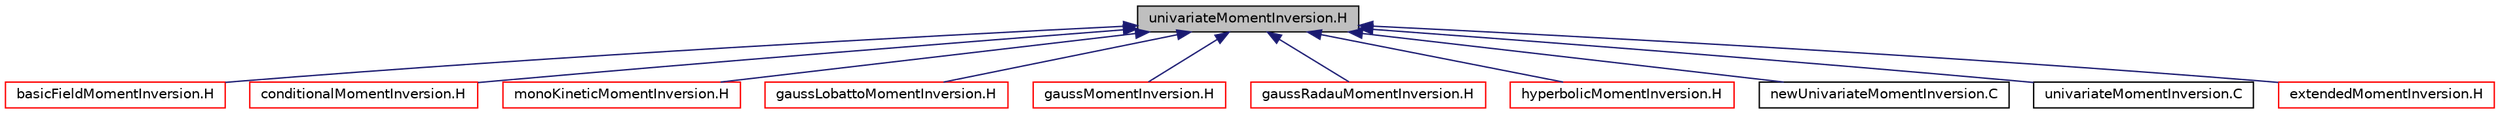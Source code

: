 digraph "univariateMomentInversion.H"
{
  bgcolor="transparent";
  edge [fontname="Helvetica",fontsize="10",labelfontname="Helvetica",labelfontsize="10"];
  node [fontname="Helvetica",fontsize="10",shape=record];
  Node15 [label="univariateMomentInversion.H",height=0.2,width=0.4,color="black", fillcolor="grey75", style="filled", fontcolor="black"];
  Node15 -> Node16 [dir="back",color="midnightblue",fontsize="10",style="solid",fontname="Helvetica"];
  Node16 [label="basicFieldMomentInversion.H",height=0.2,width=0.4,color="red",URL="$a00032.html"];
  Node15 -> Node35 [dir="back",color="midnightblue",fontsize="10",style="solid",fontname="Helvetica"];
  Node35 [label="conditionalMomentInversion.H",height=0.2,width=0.4,color="red",URL="$a00203.html"];
  Node15 -> Node37 [dir="back",color="midnightblue",fontsize="10",style="solid",fontname="Helvetica"];
  Node37 [label="monoKineticMomentInversion.H",height=0.2,width=0.4,color="red",URL="$a00215.html"];
  Node15 -> Node39 [dir="back",color="midnightblue",fontsize="10",style="solid",fontname="Helvetica"];
  Node39 [label="gaussLobattoMomentInversion.H",height=0.2,width=0.4,color="red",URL="$a00245.html"];
  Node15 -> Node41 [dir="back",color="midnightblue",fontsize="10",style="solid",fontname="Helvetica"];
  Node41 [label="gaussMomentInversion.H",height=0.2,width=0.4,color="red",URL="$a00251.html"];
  Node15 -> Node43 [dir="back",color="midnightblue",fontsize="10",style="solid",fontname="Helvetica"];
  Node43 [label="gaussRadauMomentInversion.H",height=0.2,width=0.4,color="red",URL="$a00257.html"];
  Node15 -> Node45 [dir="back",color="midnightblue",fontsize="10",style="solid",fontname="Helvetica"];
  Node45 [label="hyperbolicMomentInversion.H",height=0.2,width=0.4,color="red",URL="$a00263.html"];
  Node15 -> Node54 [dir="back",color="midnightblue",fontsize="10",style="solid",fontname="Helvetica"];
  Node54 [label="newUnivariateMomentInversion.C",height=0.2,width=0.4,color="black",URL="$a00266.html"];
  Node15 -> Node55 [dir="back",color="midnightblue",fontsize="10",style="solid",fontname="Helvetica"];
  Node55 [label="univariateMomentInversion.C",height=0.2,width=0.4,color="black",URL="$a00269.html"];
  Node15 -> Node56 [dir="back",color="midnightblue",fontsize="10",style="solid",fontname="Helvetica"];
  Node56 [label="extendedMomentInversion.H",height=0.2,width=0.4,color="red",URL="$a00287.html"];
}
